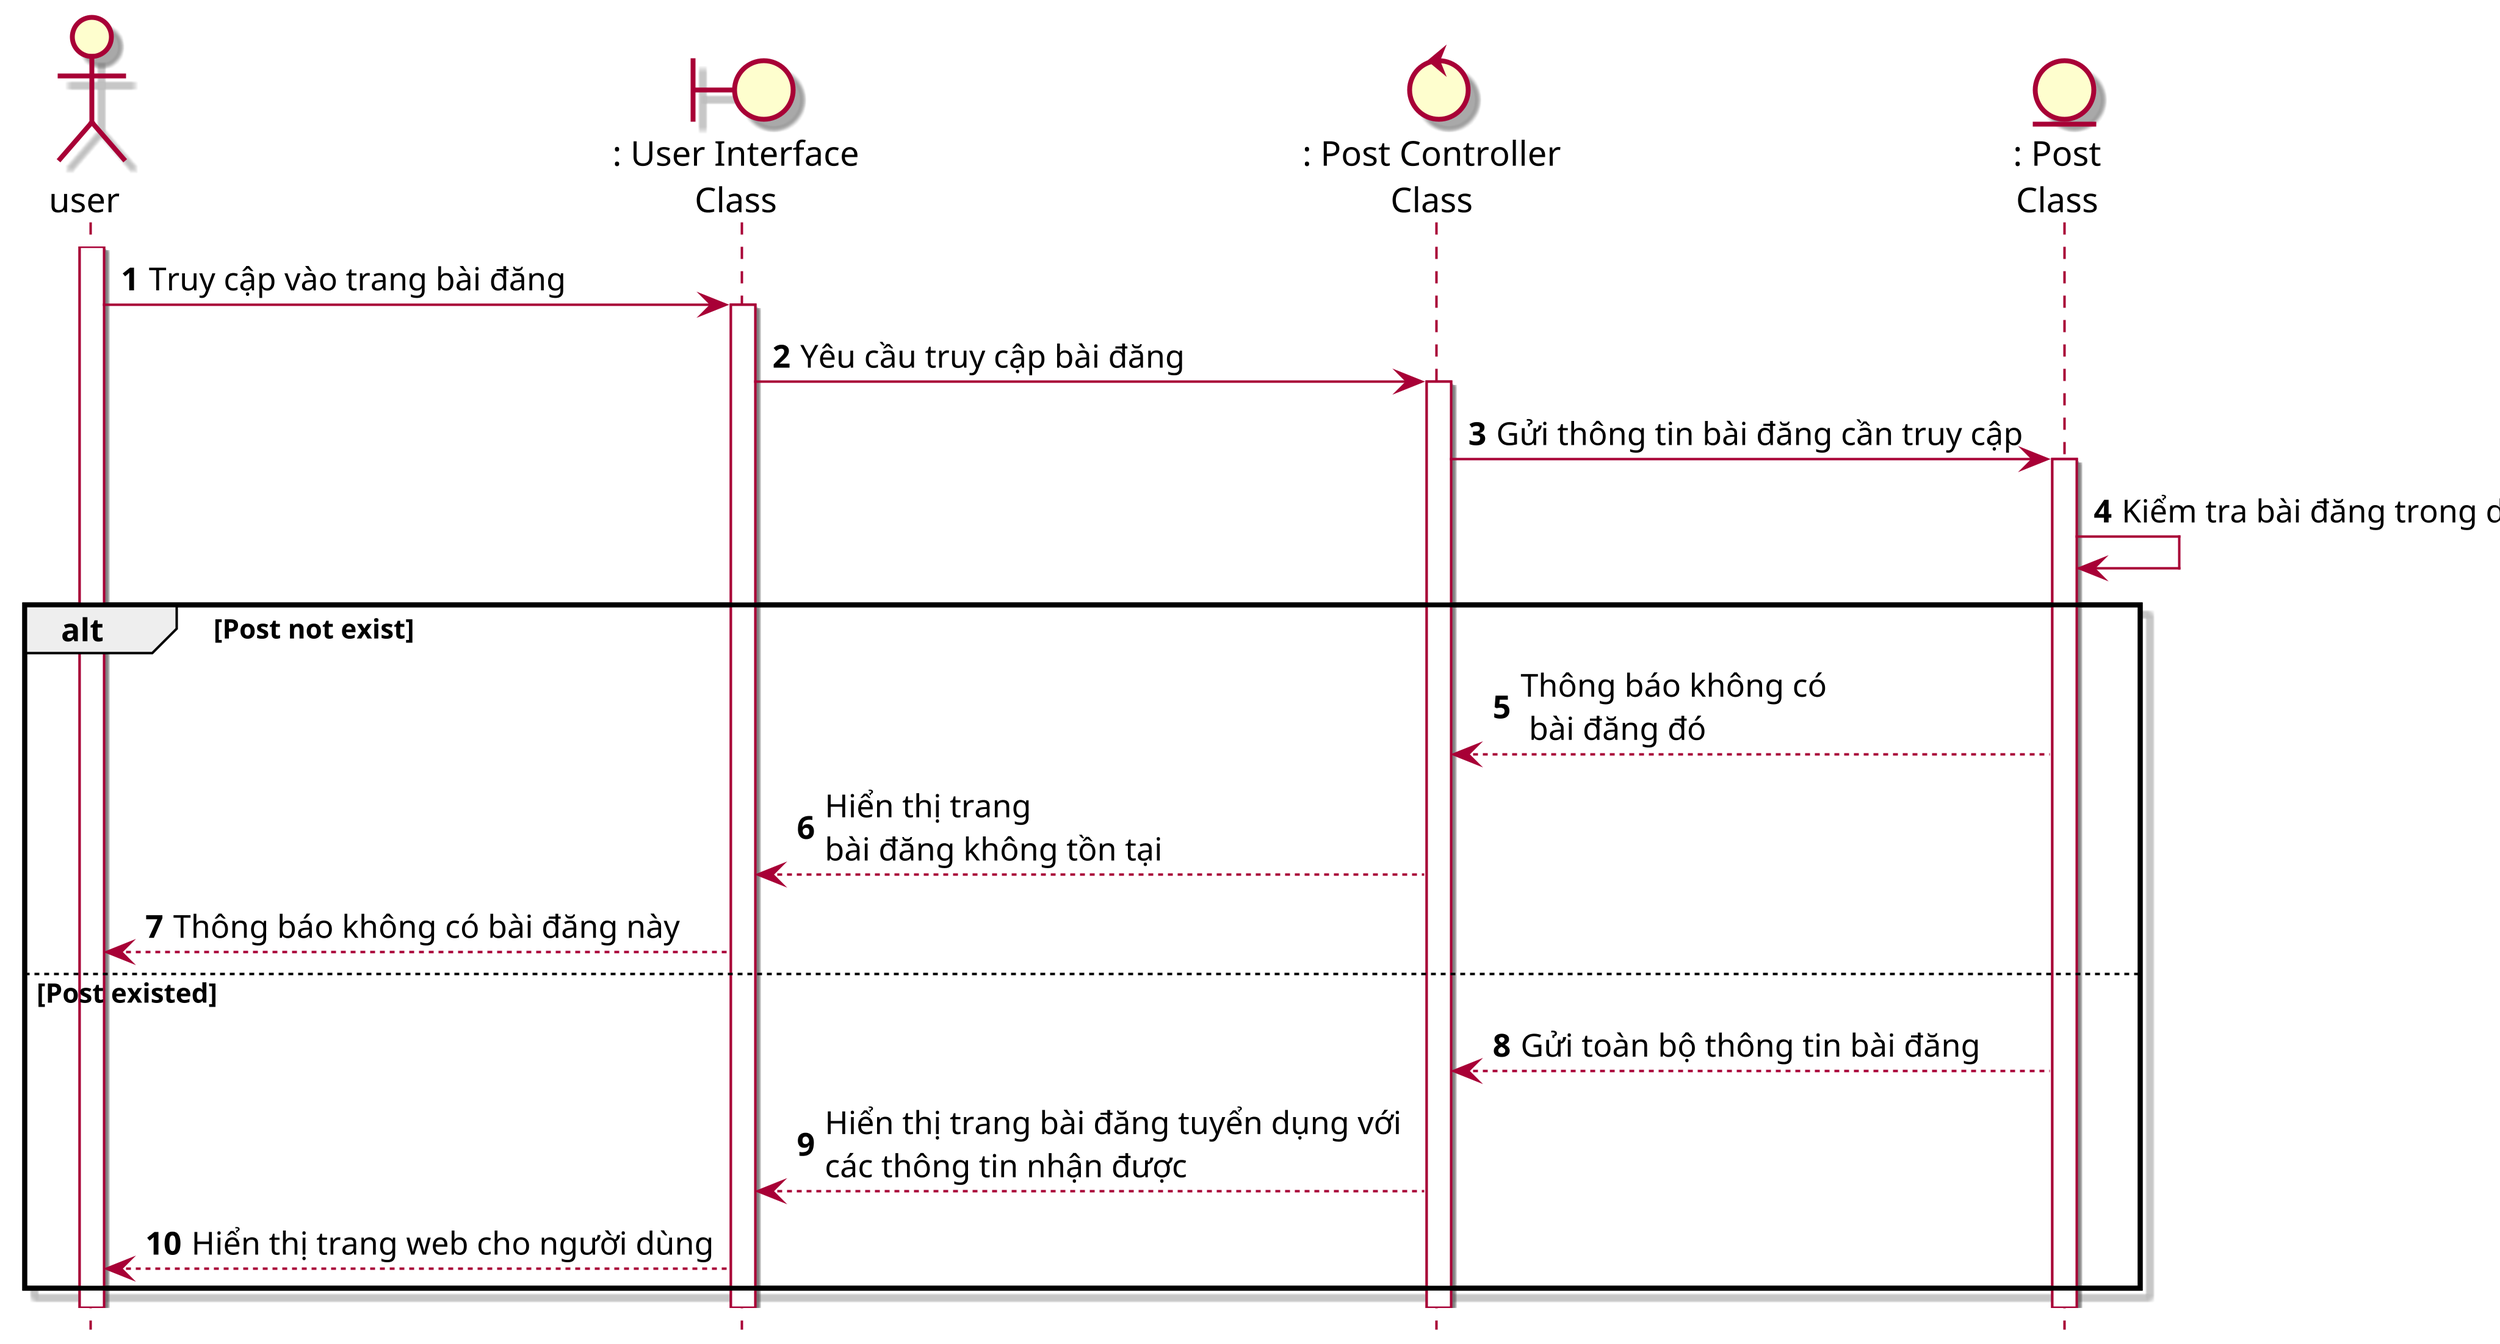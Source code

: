 @startuml SeqTruyCapBaiDang
skin rose
hide footbox 
scale 5

actor user
boundary userInterface as ": User Interface\nClass"
control postController as ": Post Controller\nClass"
entity Post as ": Post\nClass"
autonumber 
user++
user -> userInterface++: Truy cập vào trang bài đăng
userInterface-> postController++: Yêu cầu truy cập bài đăng
postController -> Post++:Gửi thông tin bài đăng cần truy cập
Post -> Post: Kiểm tra bài đăng trong dữ liệu
alt Post not exist
    Post--> postController: Thông báo không có\n bài đăng đó
    postController --> userInterface: Hiển thị trang \nbài đăng không tồn tại 
    userInterface --> user: Thông báo không có bài đăng này
else Post existed
    Post--> postController: Gửi toàn bộ thông tin bài đăng
    postController --> userInterface: Hiển thị trang bài đăng tuyển dụng với \ncác thông tin nhận được
    userInterface --> user: Hiển thị trang web cho người dùng
end
@enduml